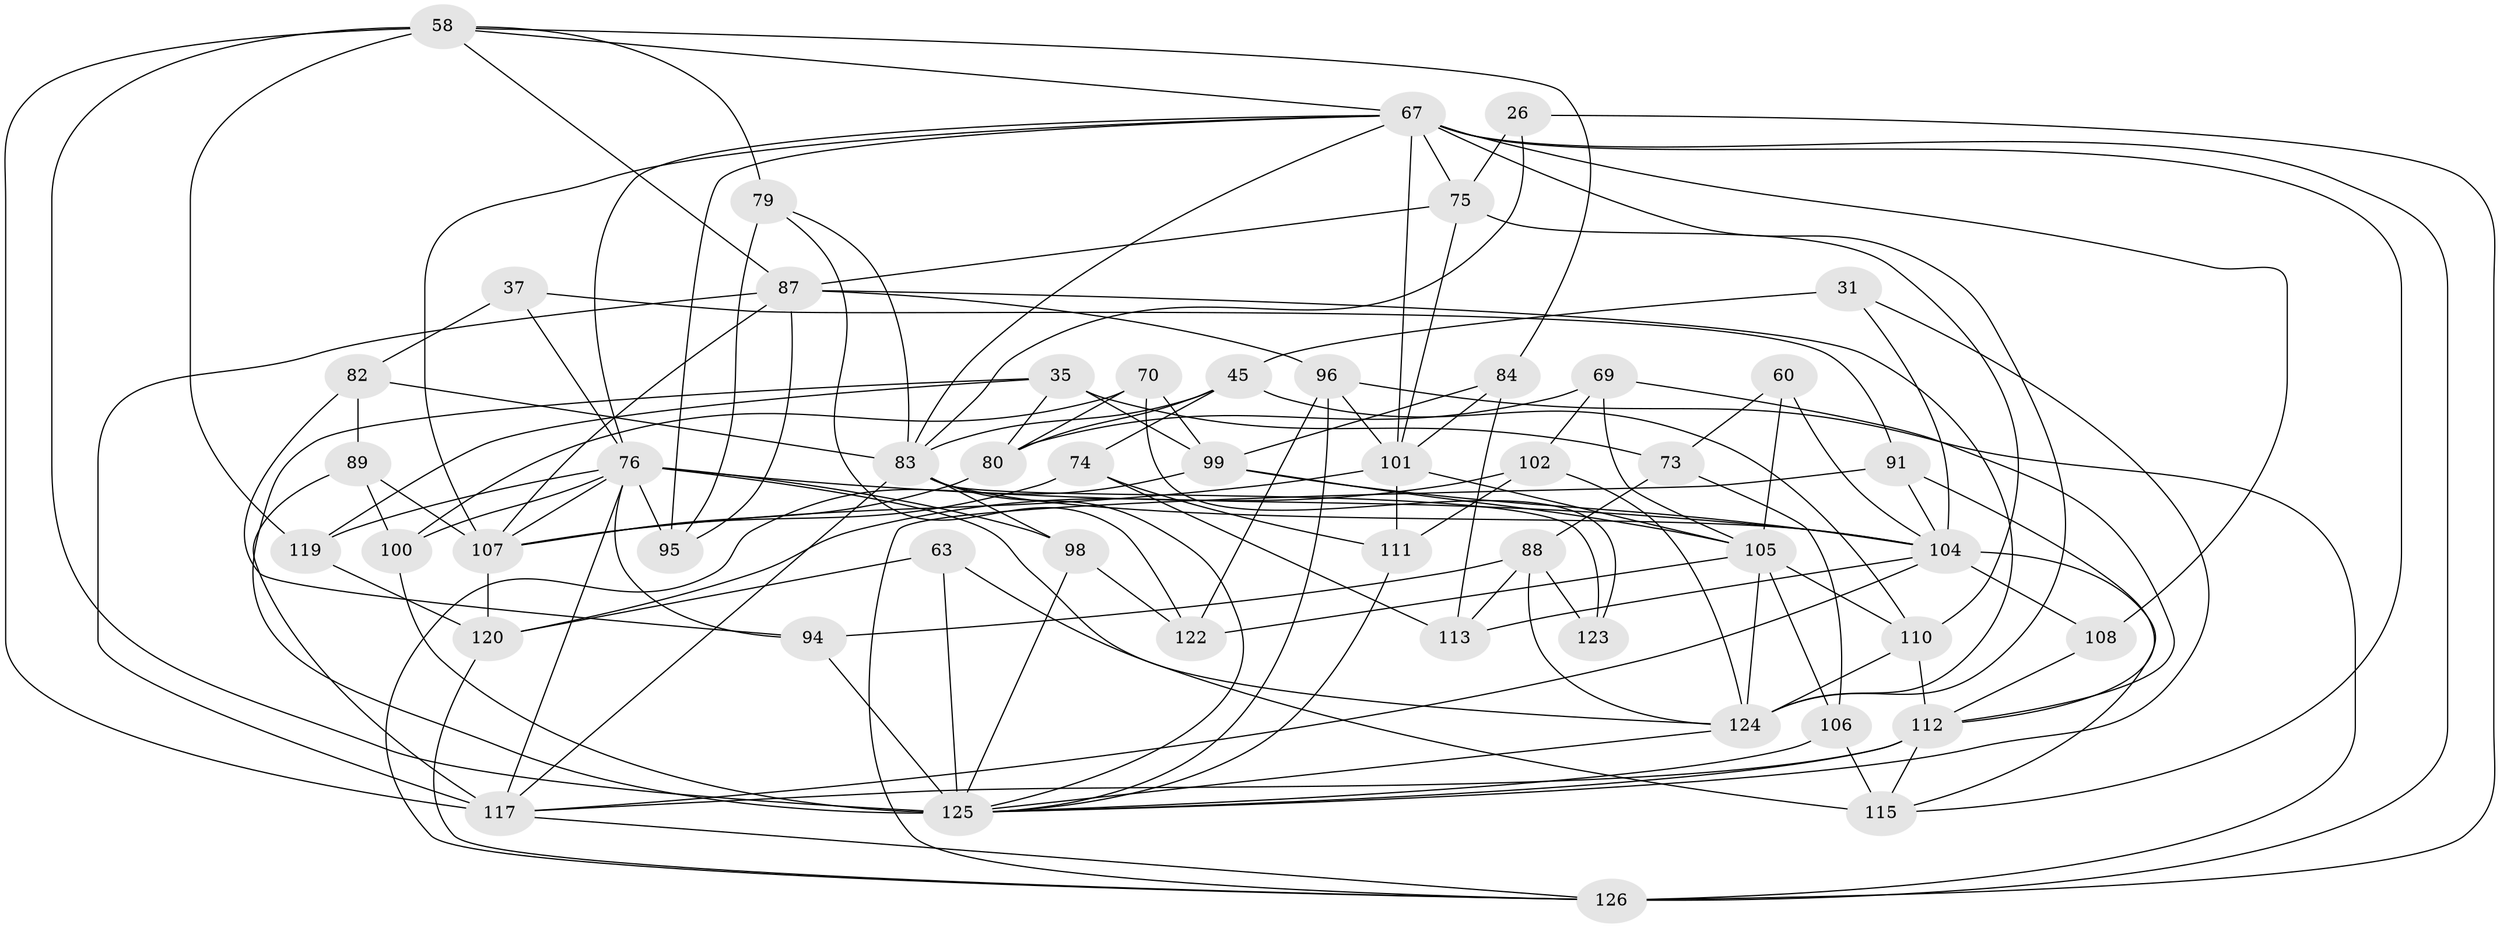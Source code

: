 // original degree distribution, {4: 1.0}
// Generated by graph-tools (version 1.1) at 2025/03/03/04/25 22:03:59]
// undirected, 50 vertices, 135 edges
graph export_dot {
graph [start="1"]
  node [color=gray90,style=filled];
  26;
  31;
  35 [super="+13"];
  37;
  45 [super="+24"];
  58 [super="+47+18+41"];
  60;
  63;
  67 [super="+20+40+62"];
  69 [super="+56"];
  70;
  73;
  74;
  75 [super="+1"];
  76 [super="+49+65"];
  79 [super="+66"];
  80 [super="+7"];
  82 [super="+4"];
  83 [super="+55"];
  84;
  87 [super="+57+77"];
  88 [super="+21"];
  89;
  91;
  94;
  95;
  96 [super="+90"];
  98;
  99 [super="+68"];
  100;
  101 [super="+59"];
  102;
  104 [super="+36+78+97"];
  105 [super="+14+81"];
  106;
  107 [super="+93+92"];
  108 [super="+71"];
  110 [super="+44"];
  111;
  112 [super="+46+86"];
  113;
  115 [super="+29"];
  117 [super="+51+114"];
  119 [super="+116"];
  120 [super="+11"];
  122;
  123;
  124 [super="+17+121+52+109+48"];
  125 [super="+118+85"];
  126 [super="+22+38"];
  26 -- 75 [weight=2];
  26 -- 126;
  26 -- 83;
  31 -- 45 [weight=2];
  31 -- 125;
  31 -- 104;
  35 -- 80 [weight=2];
  35 -- 73;
  35 -- 125;
  35 -- 119;
  35 -- 99;
  37 -- 91;
  37 -- 82 [weight=2];
  37 -- 76;
  45 -- 74;
  45 -- 80;
  45 -- 110;
  45 -- 83;
  58 -- 79 [weight=3];
  58 -- 125 [weight=4];
  58 -- 67 [weight=3];
  58 -- 117 [weight=3];
  58 -- 119;
  58 -- 84;
  58 -- 87;
  60 -- 104;
  60 -- 73;
  60 -- 105 [weight=2];
  63 -- 115 [weight=2];
  63 -- 120;
  63 -- 125;
  67 -- 108 [weight=4];
  67 -- 115;
  67 -- 95;
  67 -- 76 [weight=2];
  67 -- 126;
  67 -- 75;
  67 -- 101;
  67 -- 124 [weight=2];
  67 -- 83;
  67 -- 107;
  69 -- 80;
  69 -- 102;
  69 -- 105 [weight=3];
  69 -- 112;
  70 -- 123;
  70 -- 100;
  70 -- 80;
  70 -- 99;
  73 -- 88;
  73 -- 106;
  74 -- 113;
  74 -- 111;
  74 -- 107;
  75 -- 110;
  75 -- 101;
  75 -- 87;
  76 -- 124 [weight=4];
  76 -- 98;
  76 -- 119 [weight=2];
  76 -- 100;
  76 -- 104 [weight=2];
  76 -- 107;
  76 -- 94;
  76 -- 95;
  76 -- 117 [weight=2];
  79 -- 95;
  79 -- 83;
  79 -- 122;
  80 -- 107;
  82 -- 89;
  82 -- 94;
  82 -- 83 [weight=2];
  83 -- 104 [weight=2];
  83 -- 98;
  83 -- 123;
  83 -- 125;
  83 -- 117;
  84 -- 113;
  84 -- 101;
  84 -- 99;
  87 -- 107 [weight=2];
  87 -- 124 [weight=4];
  87 -- 96;
  87 -- 117 [weight=2];
  87 -- 95;
  88 -- 113;
  88 -- 123 [weight=2];
  88 -- 124;
  88 -- 94;
  89 -- 100;
  89 -- 117;
  89 -- 107;
  91 -- 126;
  91 -- 104;
  91 -- 112;
  94 -- 125;
  96 -- 126 [weight=2];
  96 -- 122;
  96 -- 125;
  96 -- 101;
  98 -- 122;
  98 -- 125;
  99 -- 126;
  99 -- 105;
  99 -- 104;
  100 -- 125;
  101 -- 107 [weight=2];
  101 -- 105;
  101 -- 111;
  102 -- 111;
  102 -- 120;
  102 -- 124;
  104 -- 113;
  104 -- 115;
  104 -- 108;
  104 -- 117;
  105 -- 122;
  105 -- 124 [weight=2];
  105 -- 106;
  105 -- 110;
  106 -- 115;
  106 -- 125;
  107 -- 120;
  108 -- 112;
  110 -- 124;
  110 -- 112 [weight=2];
  111 -- 125;
  112 -- 117;
  112 -- 115;
  112 -- 125;
  117 -- 126;
  119 -- 120 [weight=2];
  120 -- 126;
  124 -- 125;
}
